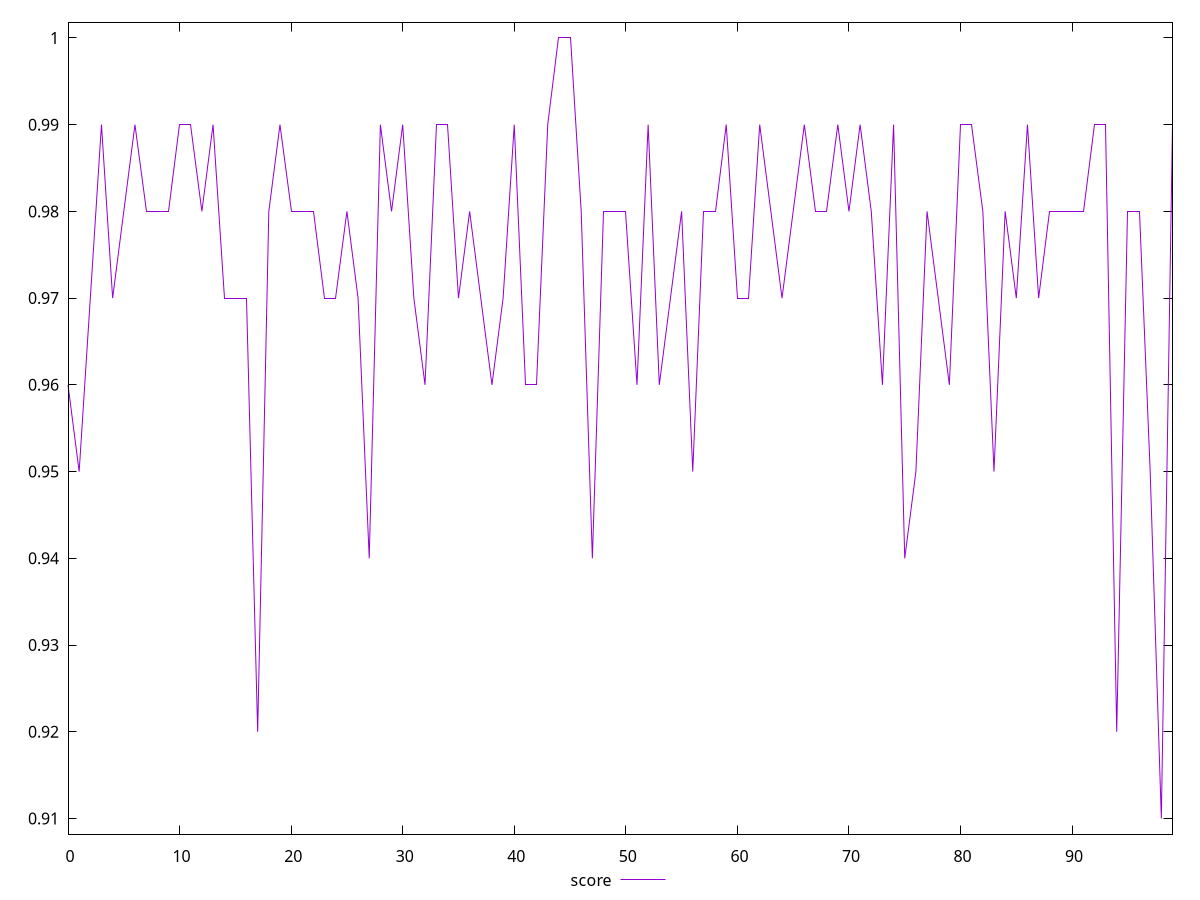 reset

$score <<EOF
0 0.96
1 0.95
2 0.97
3 0.99
4 0.97
5 0.98
6 0.99
7 0.98
8 0.98
9 0.98
10 0.99
11 0.99
12 0.98
13 0.99
14 0.97
15 0.97
16 0.97
17 0.92
18 0.98
19 0.99
20 0.98
21 0.98
22 0.98
23 0.97
24 0.97
25 0.98
26 0.97
27 0.94
28 0.99
29 0.98
30 0.99
31 0.97
32 0.96
33 0.99
34 0.99
35 0.97
36 0.98
37 0.97
38 0.96
39 0.97
40 0.99
41 0.96
42 0.96
43 0.99
44 1
45 1
46 0.98
47 0.94
48 0.98
49 0.98
50 0.98
51 0.96
52 0.99
53 0.96
54 0.97
55 0.98
56 0.95
57 0.98
58 0.98
59 0.99
60 0.97
61 0.97
62 0.99
63 0.98
64 0.97
65 0.98
66 0.99
67 0.98
68 0.98
69 0.99
70 0.98
71 0.99
72 0.98
73 0.96
74 0.99
75 0.94
76 0.95
77 0.98
78 0.97
79 0.96
80 0.99
81 0.99
82 0.98
83 0.95
84 0.98
85 0.97
86 0.99
87 0.97
88 0.98
89 0.98
90 0.98
91 0.98
92 0.99
93 0.99
94 0.92
95 0.98
96 0.98
97 0.95
98 0.91
99 0.99
EOF

set key outside below
set xrange [0:99]
set yrange [0.9082:1.0018]
set trange [0.9082:1.0018]
set terminal svg size 640, 500 enhanced background rgb 'white'
set output "reports/report_00027_2021-02-24T12-40-31.850Z/first-contentful-paint/samples/agenda/score/values.svg"

plot $score title "score" with line

reset
